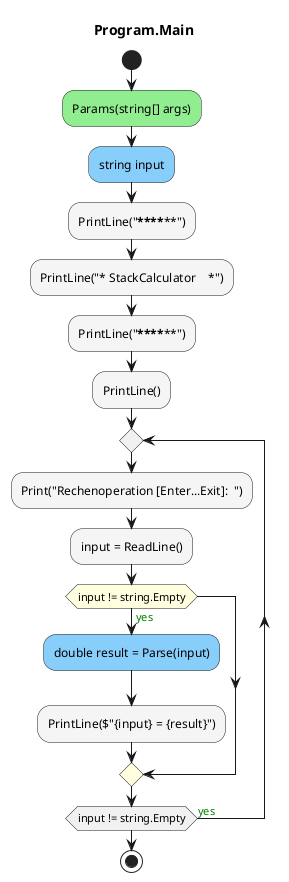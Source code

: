@startuml Program.Main
title Program.Main
start
#LightGreen:Params(string[] args);
#LightSkyBlue:string input;
#WhiteSmoke:PrintLine("**********************");
#WhiteSmoke:PrintLine("* StackCalculator    *");
#WhiteSmoke:PrintLine("**********************");
#WhiteSmoke:PrintLine();
repeat
        #WhiteSmoke:Print("Rechenoperation [Enter...Exit]:  ");
        #WhiteSmoke:input = ReadLine();
        #LightYellow:if (input != string.Empty) then (<color:green>yes)
                #LightSkyBlue:double result = Parse(input);
                #WhiteSmoke:PrintLine($"{input} = {result}");
        endif
repeat while (input != string.Empty) is (<color:green>yes)
stop
@enduml
